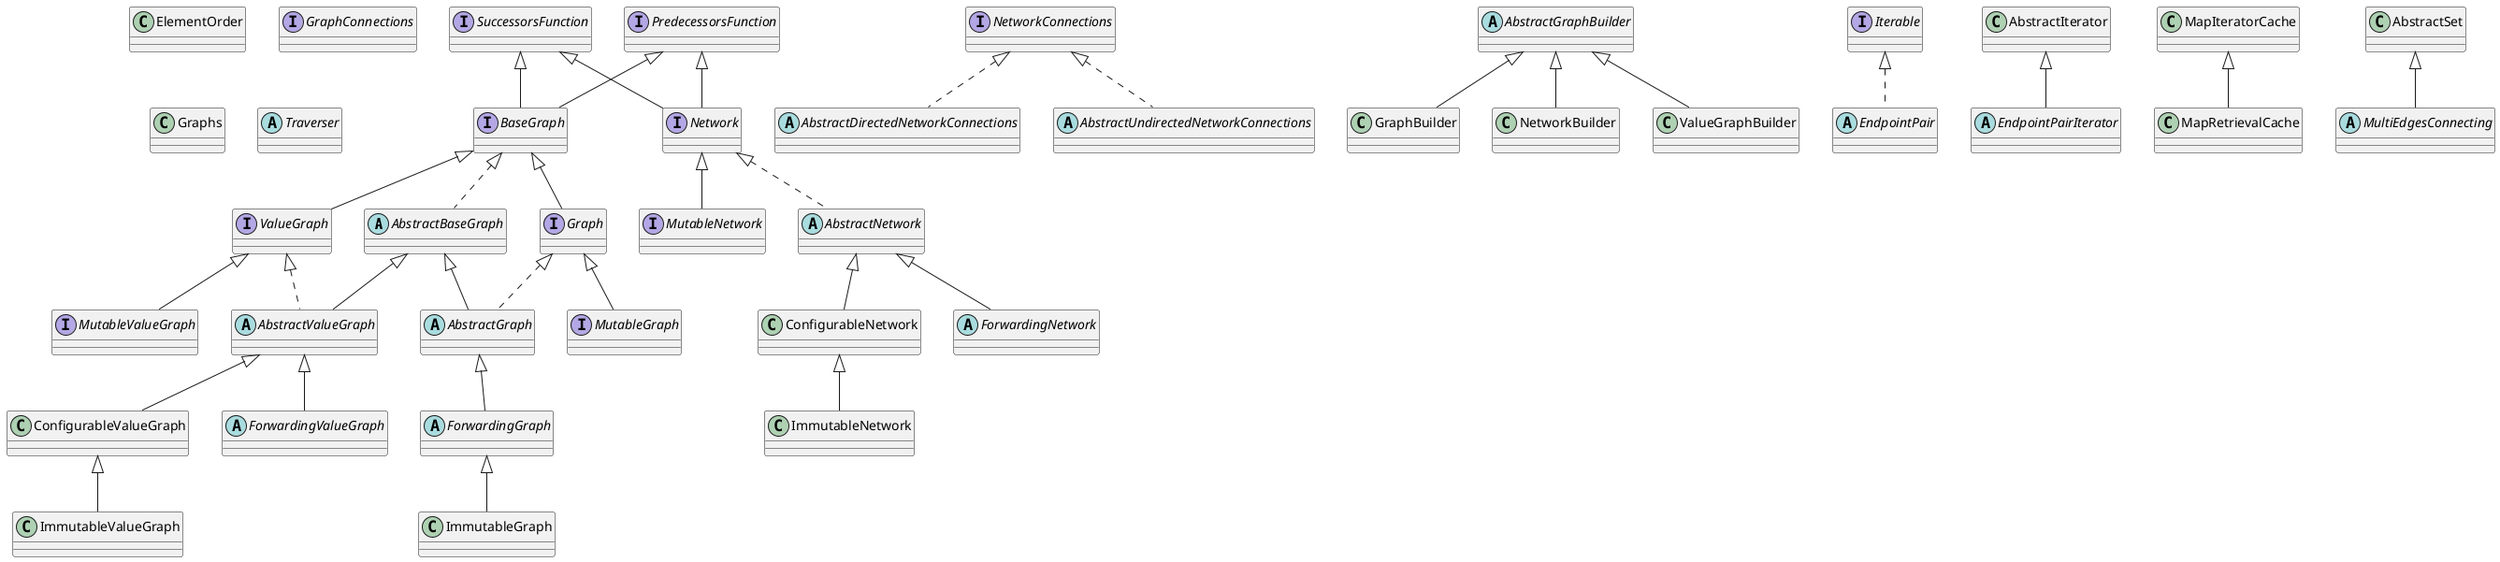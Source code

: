 @startuml
abstract class AbstractBaseGraph implements BaseGraph
abstract class AbstractDirectedNetworkConnections implements NetworkConnections
abstract class AbstractGraph extends AbstractBaseGraph implements Graph
abstract class AbstractGraphBuilder
abstract class AbstractNetwork implements Network
abstract class AbstractUndirectedNetworkConnections implements NetworkConnections
abstract class AbstractValueGraph extends AbstractBaseGraph implements ValueGraph
interface BaseGraph extends SuccessorsFunction, PredecessorsFunction



class ConfigurableNetwork extends AbstractNetwork
class ConfigurableValueGraph extends AbstractValueGraph




 class ElementOrder
abstract class EndpointPair implements Iterable
abstract class EndpointPairIterator extends AbstractIterator
abstract class ForwardingGraph extends AbstractGraph
abstract class ForwardingNetwork extends AbstractNetwork
abstract class ForwardingValueGraph extends AbstractValueGraph
interface Graph extends BaseGraph
 class GraphBuilder extends AbstractGraphBuilder
interface GraphConnections

 class Graphs
class ImmutableGraph extends ForwardingGraph
 class ImmutableNetwork extends ConfigurableNetwork
 class ImmutableValueGraph extends ConfigurableValueGraph
class MapIteratorCache
class MapRetrievalCache extends MapIteratorCache
abstract class MultiEdgesConnecting extends AbstractSet
interface MutableGraph extends Graph
interface MutableNetwork extends Network
interface MutableValueGraph extends ValueGraph
interface Network extends SuccessorsFunction, PredecessorsFunction
 class NetworkBuilder extends AbstractGraphBuilder
interface NetworkConnections

interface PredecessorsFunction
interface SuccessorsFunction
abstract class Traverser



interface ValueGraph extends BaseGraph
 class ValueGraphBuilder extends AbstractGraphBuilder

@enduml
